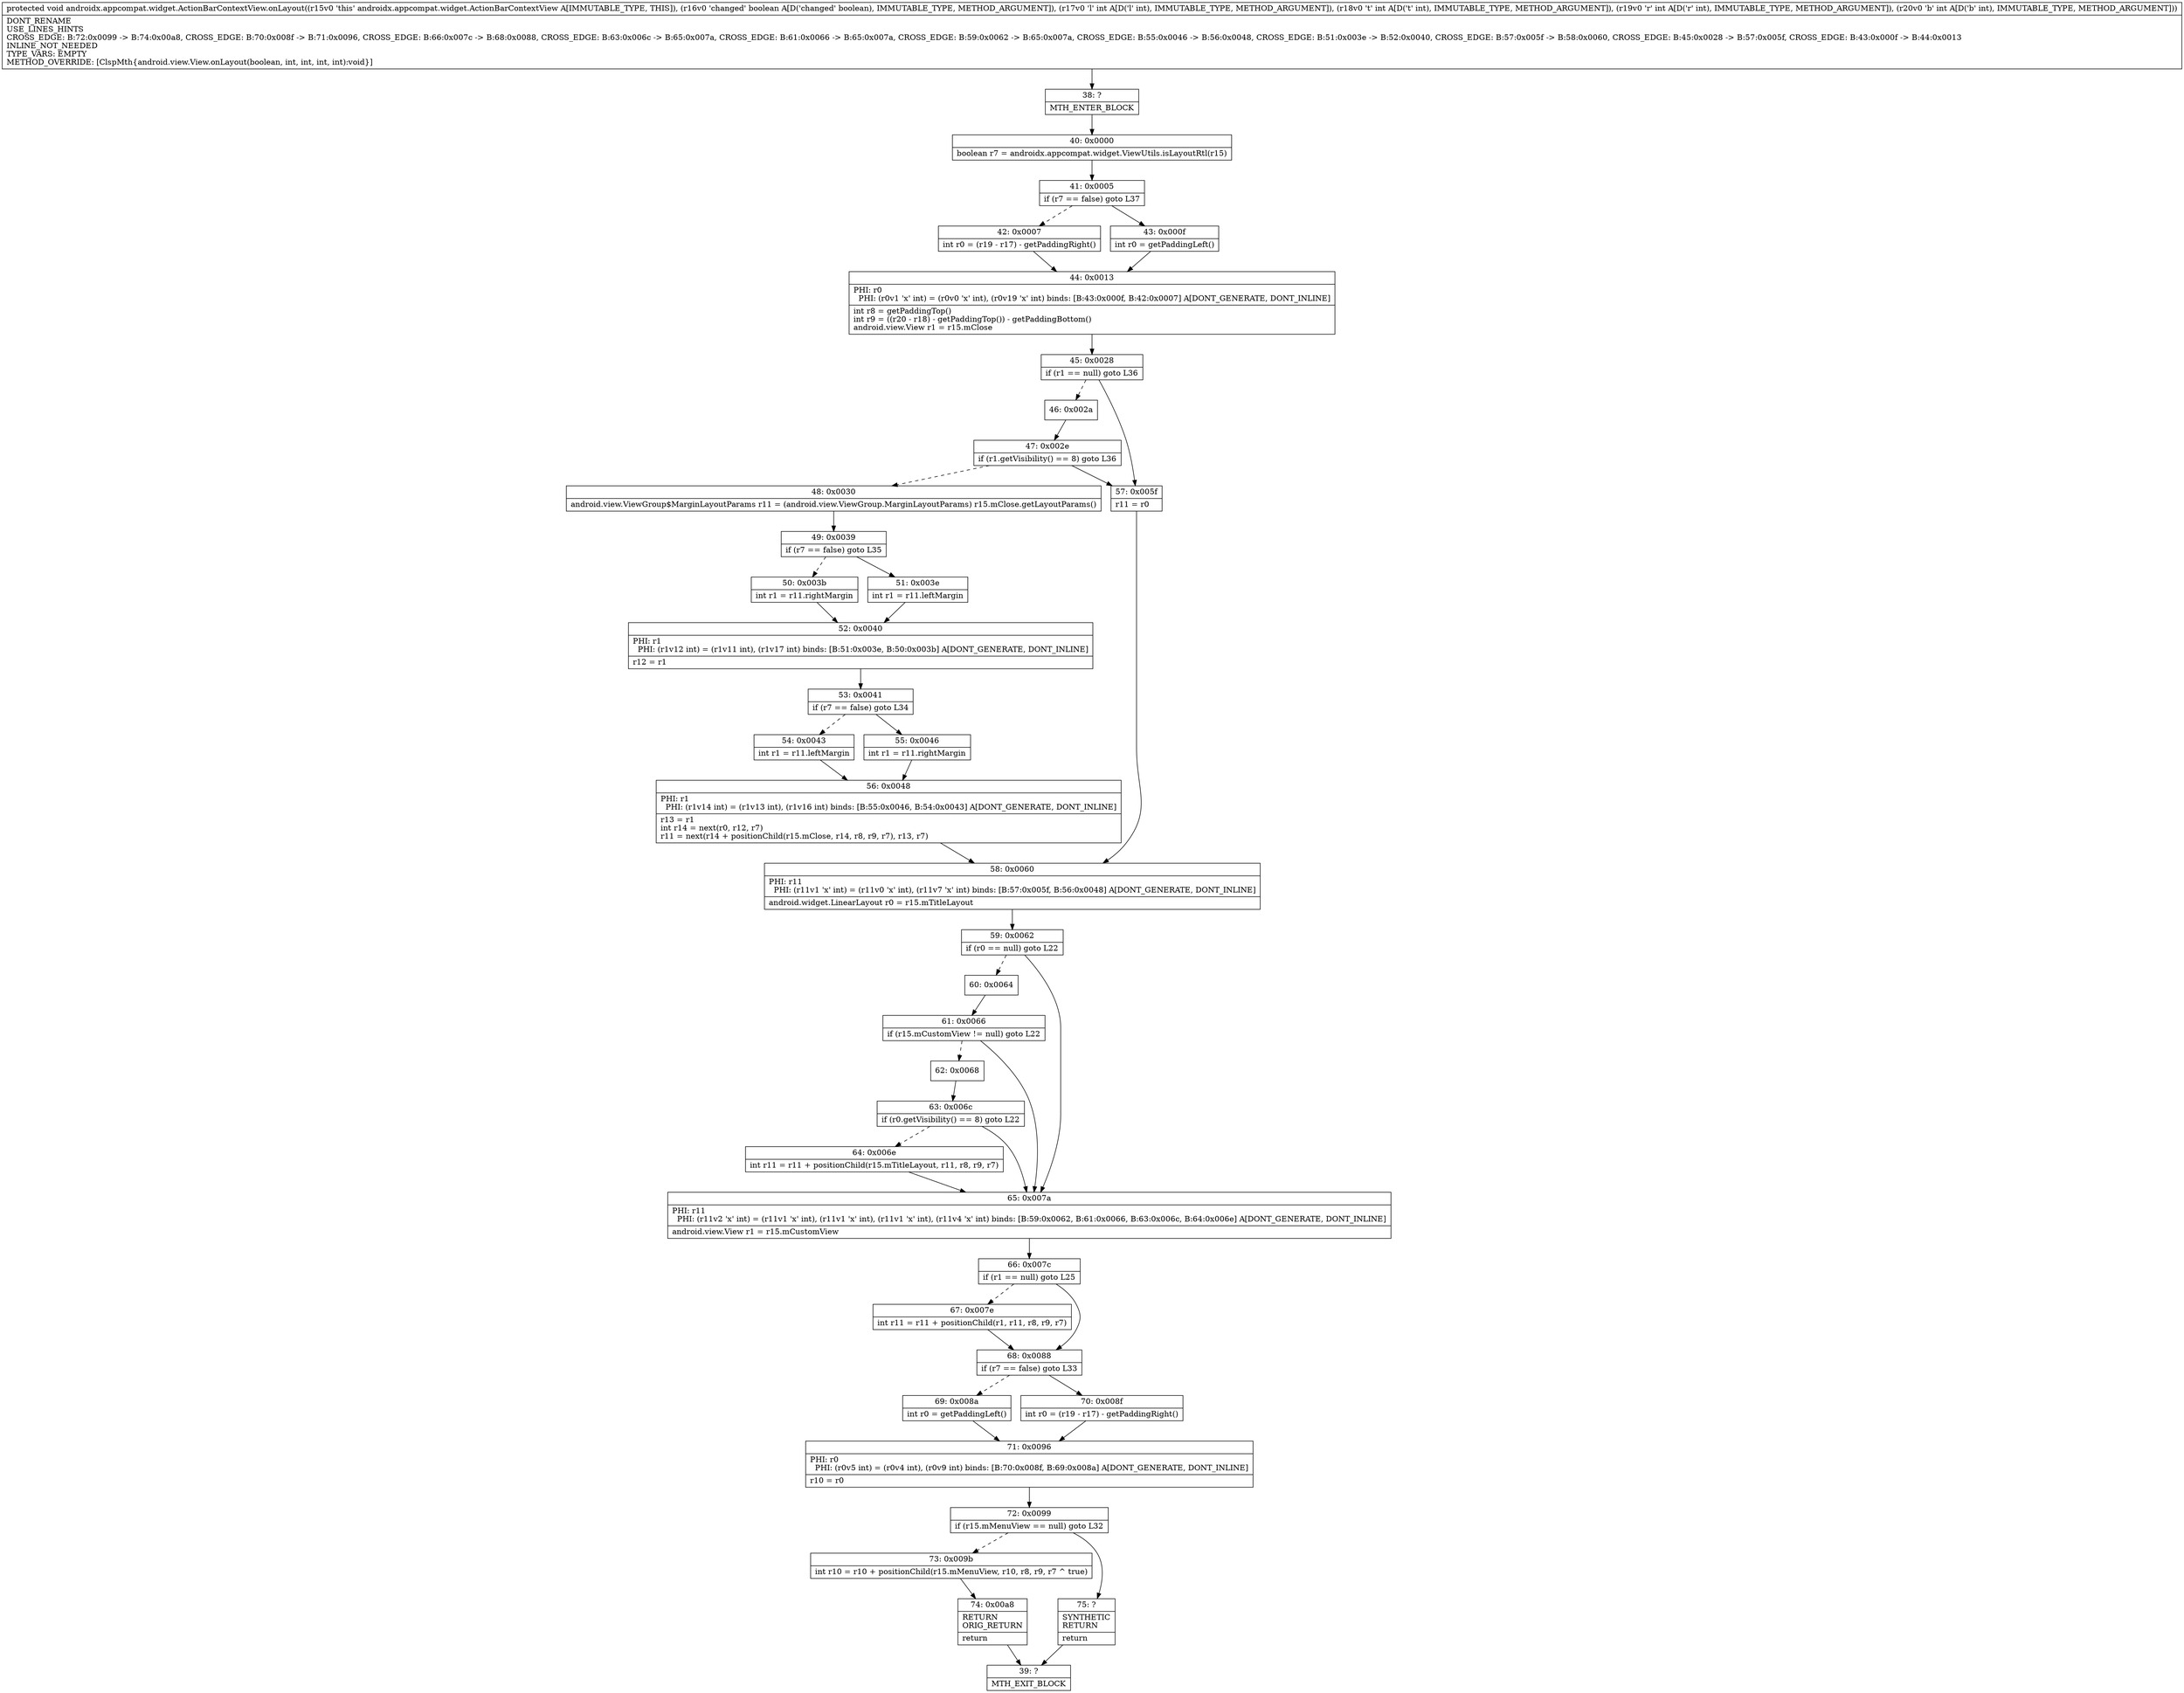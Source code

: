 digraph "CFG forandroidx.appcompat.widget.ActionBarContextView.onLayout(ZIIII)V" {
Node_38 [shape=record,label="{38\:\ ?|MTH_ENTER_BLOCK\l}"];
Node_40 [shape=record,label="{40\:\ 0x0000|boolean r7 = androidx.appcompat.widget.ViewUtils.isLayoutRtl(r15)\l}"];
Node_41 [shape=record,label="{41\:\ 0x0005|if (r7 == false) goto L37\l}"];
Node_42 [shape=record,label="{42\:\ 0x0007|int r0 = (r19 \- r17) \- getPaddingRight()\l}"];
Node_44 [shape=record,label="{44\:\ 0x0013|PHI: r0 \l  PHI: (r0v1 'x' int) = (r0v0 'x' int), (r0v19 'x' int) binds: [B:43:0x000f, B:42:0x0007] A[DONT_GENERATE, DONT_INLINE]\l|int r8 = getPaddingTop()\lint r9 = ((r20 \- r18) \- getPaddingTop()) \- getPaddingBottom()\landroid.view.View r1 = r15.mClose\l}"];
Node_45 [shape=record,label="{45\:\ 0x0028|if (r1 == null) goto L36\l}"];
Node_46 [shape=record,label="{46\:\ 0x002a}"];
Node_47 [shape=record,label="{47\:\ 0x002e|if (r1.getVisibility() == 8) goto L36\l}"];
Node_48 [shape=record,label="{48\:\ 0x0030|android.view.ViewGroup$MarginLayoutParams r11 = (android.view.ViewGroup.MarginLayoutParams) r15.mClose.getLayoutParams()\l}"];
Node_49 [shape=record,label="{49\:\ 0x0039|if (r7 == false) goto L35\l}"];
Node_50 [shape=record,label="{50\:\ 0x003b|int r1 = r11.rightMargin\l}"];
Node_52 [shape=record,label="{52\:\ 0x0040|PHI: r1 \l  PHI: (r1v12 int) = (r1v11 int), (r1v17 int) binds: [B:51:0x003e, B:50:0x003b] A[DONT_GENERATE, DONT_INLINE]\l|r12 = r1\l}"];
Node_53 [shape=record,label="{53\:\ 0x0041|if (r7 == false) goto L34\l}"];
Node_54 [shape=record,label="{54\:\ 0x0043|int r1 = r11.leftMargin\l}"];
Node_56 [shape=record,label="{56\:\ 0x0048|PHI: r1 \l  PHI: (r1v14 int) = (r1v13 int), (r1v16 int) binds: [B:55:0x0046, B:54:0x0043] A[DONT_GENERATE, DONT_INLINE]\l|r13 = r1\lint r14 = next(r0, r12, r7)\lr11 = next(r14 + positionChild(r15.mClose, r14, r8, r9, r7), r13, r7)\l}"];
Node_58 [shape=record,label="{58\:\ 0x0060|PHI: r11 \l  PHI: (r11v1 'x' int) = (r11v0 'x' int), (r11v7 'x' int) binds: [B:57:0x005f, B:56:0x0048] A[DONT_GENERATE, DONT_INLINE]\l|android.widget.LinearLayout r0 = r15.mTitleLayout\l}"];
Node_59 [shape=record,label="{59\:\ 0x0062|if (r0 == null) goto L22\l}"];
Node_60 [shape=record,label="{60\:\ 0x0064}"];
Node_61 [shape=record,label="{61\:\ 0x0066|if (r15.mCustomView != null) goto L22\l}"];
Node_62 [shape=record,label="{62\:\ 0x0068}"];
Node_63 [shape=record,label="{63\:\ 0x006c|if (r0.getVisibility() == 8) goto L22\l}"];
Node_64 [shape=record,label="{64\:\ 0x006e|int r11 = r11 + positionChild(r15.mTitleLayout, r11, r8, r9, r7)\l}"];
Node_65 [shape=record,label="{65\:\ 0x007a|PHI: r11 \l  PHI: (r11v2 'x' int) = (r11v1 'x' int), (r11v1 'x' int), (r11v1 'x' int), (r11v4 'x' int) binds: [B:59:0x0062, B:61:0x0066, B:63:0x006c, B:64:0x006e] A[DONT_GENERATE, DONT_INLINE]\l|android.view.View r1 = r15.mCustomView\l}"];
Node_66 [shape=record,label="{66\:\ 0x007c|if (r1 == null) goto L25\l}"];
Node_67 [shape=record,label="{67\:\ 0x007e|int r11 = r11 + positionChild(r1, r11, r8, r9, r7)\l}"];
Node_68 [shape=record,label="{68\:\ 0x0088|if (r7 == false) goto L33\l}"];
Node_69 [shape=record,label="{69\:\ 0x008a|int r0 = getPaddingLeft()\l}"];
Node_71 [shape=record,label="{71\:\ 0x0096|PHI: r0 \l  PHI: (r0v5 int) = (r0v4 int), (r0v9 int) binds: [B:70:0x008f, B:69:0x008a] A[DONT_GENERATE, DONT_INLINE]\l|r10 = r0\l}"];
Node_72 [shape=record,label="{72\:\ 0x0099|if (r15.mMenuView == null) goto L32\l}"];
Node_73 [shape=record,label="{73\:\ 0x009b|int r10 = r10 + positionChild(r15.mMenuView, r10, r8, r9, r7 ^ true)\l}"];
Node_74 [shape=record,label="{74\:\ 0x00a8|RETURN\lORIG_RETURN\l|return\l}"];
Node_39 [shape=record,label="{39\:\ ?|MTH_EXIT_BLOCK\l}"];
Node_75 [shape=record,label="{75\:\ ?|SYNTHETIC\lRETURN\l|return\l}"];
Node_70 [shape=record,label="{70\:\ 0x008f|int r0 = (r19 \- r17) \- getPaddingRight()\l}"];
Node_55 [shape=record,label="{55\:\ 0x0046|int r1 = r11.rightMargin\l}"];
Node_51 [shape=record,label="{51\:\ 0x003e|int r1 = r11.leftMargin\l}"];
Node_57 [shape=record,label="{57\:\ 0x005f|r11 = r0\l}"];
Node_43 [shape=record,label="{43\:\ 0x000f|int r0 = getPaddingLeft()\l}"];
MethodNode[shape=record,label="{protected void androidx.appcompat.widget.ActionBarContextView.onLayout((r15v0 'this' androidx.appcompat.widget.ActionBarContextView A[IMMUTABLE_TYPE, THIS]), (r16v0 'changed' boolean A[D('changed' boolean), IMMUTABLE_TYPE, METHOD_ARGUMENT]), (r17v0 'l' int A[D('l' int), IMMUTABLE_TYPE, METHOD_ARGUMENT]), (r18v0 't' int A[D('t' int), IMMUTABLE_TYPE, METHOD_ARGUMENT]), (r19v0 'r' int A[D('r' int), IMMUTABLE_TYPE, METHOD_ARGUMENT]), (r20v0 'b' int A[D('b' int), IMMUTABLE_TYPE, METHOD_ARGUMENT]))  | DONT_RENAME\lUSE_LINES_HINTS\lCROSS_EDGE: B:72:0x0099 \-\> B:74:0x00a8, CROSS_EDGE: B:70:0x008f \-\> B:71:0x0096, CROSS_EDGE: B:66:0x007c \-\> B:68:0x0088, CROSS_EDGE: B:63:0x006c \-\> B:65:0x007a, CROSS_EDGE: B:61:0x0066 \-\> B:65:0x007a, CROSS_EDGE: B:59:0x0062 \-\> B:65:0x007a, CROSS_EDGE: B:55:0x0046 \-\> B:56:0x0048, CROSS_EDGE: B:51:0x003e \-\> B:52:0x0040, CROSS_EDGE: B:57:0x005f \-\> B:58:0x0060, CROSS_EDGE: B:45:0x0028 \-\> B:57:0x005f, CROSS_EDGE: B:43:0x000f \-\> B:44:0x0013\lINLINE_NOT_NEEDED\lTYPE_VARS: EMPTY\lMETHOD_OVERRIDE: [ClspMth\{android.view.View.onLayout(boolean, int, int, int, int):void\}]\l}"];
MethodNode -> Node_38;Node_38 -> Node_40;
Node_40 -> Node_41;
Node_41 -> Node_42[style=dashed];
Node_41 -> Node_43;
Node_42 -> Node_44;
Node_44 -> Node_45;
Node_45 -> Node_46[style=dashed];
Node_45 -> Node_57;
Node_46 -> Node_47;
Node_47 -> Node_48[style=dashed];
Node_47 -> Node_57;
Node_48 -> Node_49;
Node_49 -> Node_50[style=dashed];
Node_49 -> Node_51;
Node_50 -> Node_52;
Node_52 -> Node_53;
Node_53 -> Node_54[style=dashed];
Node_53 -> Node_55;
Node_54 -> Node_56;
Node_56 -> Node_58;
Node_58 -> Node_59;
Node_59 -> Node_60[style=dashed];
Node_59 -> Node_65;
Node_60 -> Node_61;
Node_61 -> Node_62[style=dashed];
Node_61 -> Node_65;
Node_62 -> Node_63;
Node_63 -> Node_64[style=dashed];
Node_63 -> Node_65;
Node_64 -> Node_65;
Node_65 -> Node_66;
Node_66 -> Node_67[style=dashed];
Node_66 -> Node_68;
Node_67 -> Node_68;
Node_68 -> Node_69[style=dashed];
Node_68 -> Node_70;
Node_69 -> Node_71;
Node_71 -> Node_72;
Node_72 -> Node_73[style=dashed];
Node_72 -> Node_75;
Node_73 -> Node_74;
Node_74 -> Node_39;
Node_75 -> Node_39;
Node_70 -> Node_71;
Node_55 -> Node_56;
Node_51 -> Node_52;
Node_57 -> Node_58;
Node_43 -> Node_44;
}

